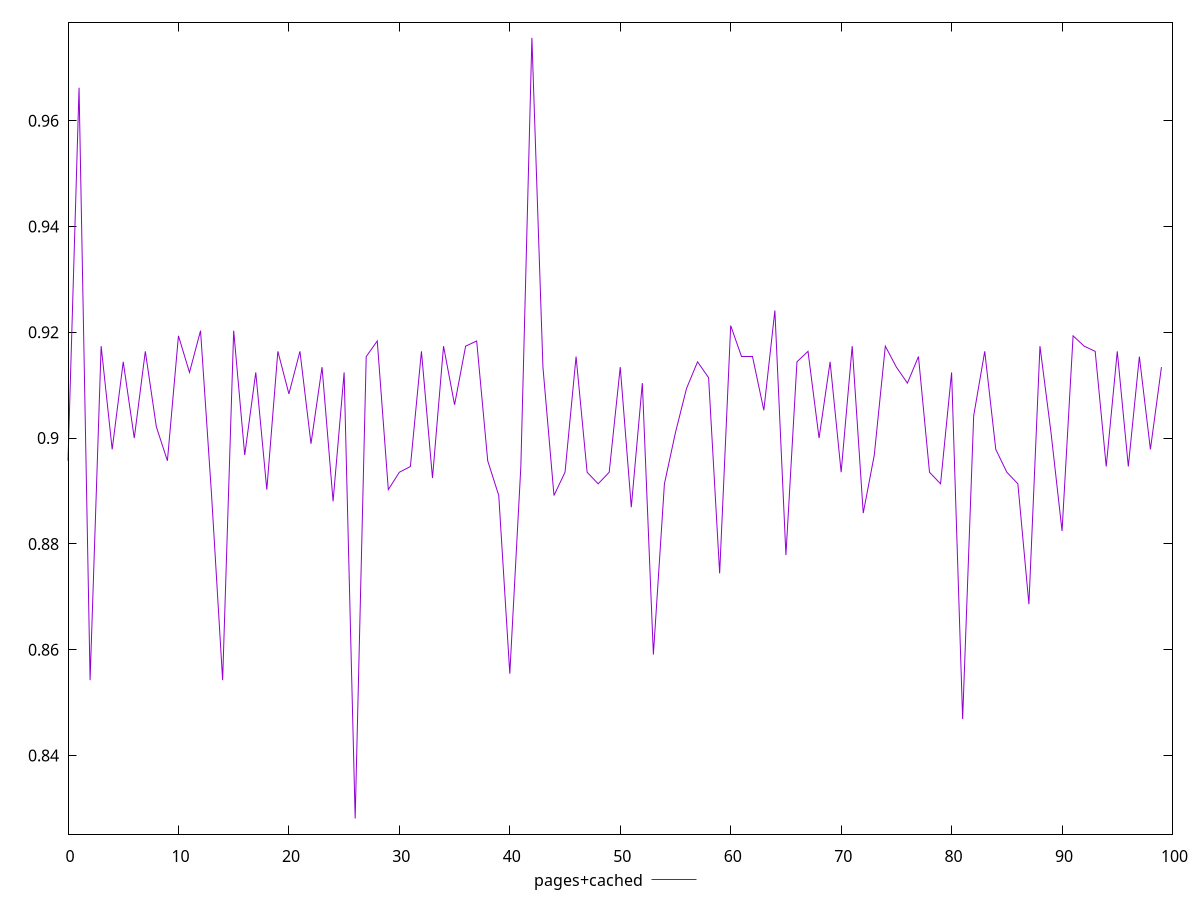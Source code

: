 $_pagesCached <<EOF
0.8957133036797424
0.9662266892678348
0.8542425396099645
0.917380153295033
0.8978655626213592
0.9144159850101914
0.8999999314038534
0.9163971786250928
0.9021161263191473
0.8957133036797424
0.9193306938437782
0.9124146873094439
0.9202981945281576
0.8891520440062349
0.8542425396099668
0.9202981945281576
0.8967916516294555
0.9124146873094447
0.8902562615076628
0.9163971786250928
0.9083528563396879
0.916397178625092
0.8989350010505743
0.9134178324564849
0.8880436409238093
0.912414687309443
0.8280884419200208
0.9154091114965677
0.9183580026018724
0.8902562615076617
0.8935434397538525
0.8946305544636071
0.9163971786250911
0.8924519953997028
0.9173801532950312
0.9062928680615159
0.9173801532950346
0.9183580026018705
0.8957133036797424
0.889152044006236
0.8554565163258651
0.8946305544636091
0.9756441379504823
0.9134178324564849
0.8891520440062339
0.8935434397538515
0.9154091114965686
0.8935434397538525
0.8913562573218646
0.8935434397538535
0.9134178324564867
0.8869310884190251
0.9103935540110564
0.8590795068847735
0.8913562573218646
0.9010603182647989
0.9093756336689238
0.9144159850101887
0.9114065832202423
0.8744295293623201
0.921260472378276
0.9154091114965668
0.9154091114965677
0.9052557261448053
0.9241156495345516
0.87788564193256
0.9144159850101878
0.9163971786250911
0.8999999314038525
0.9144159850101887
0.8935434397538525
0.917380153295033
0.8858144226983589
0.8967916516294535
0.917380153295033
0.9134178324564849
0.9103935540110555
0.9154091114965668
0.8935434397538506
0.8913562573218646
0.9124146873094447
0.8468949031639892
0.9042138652938312
0.9163971786250928
0.8978655626213592
0.8935434397538506
0.8913562573218656
0.8685955668171902
0.917380153295033
0.9010603182647978
0.8824401089284055
0.9193306938437764
0.9173801532950346
0.9163971786250928
0.8946305544636051
0.9163971786250911
0.8946305544636061
0.9154091114965668
0.8978655626213602
0.9134178324564849
EOF
set key outside below
set terminal pngcairo
set output "report_00005_2020-11-02T22-26-11.212Z/total-blocking-time/pages+cached//score.png"
set yrange [0.8251373279994116:0.9785952518710915]
plot $_pagesCached title "pages+cached" with line ,